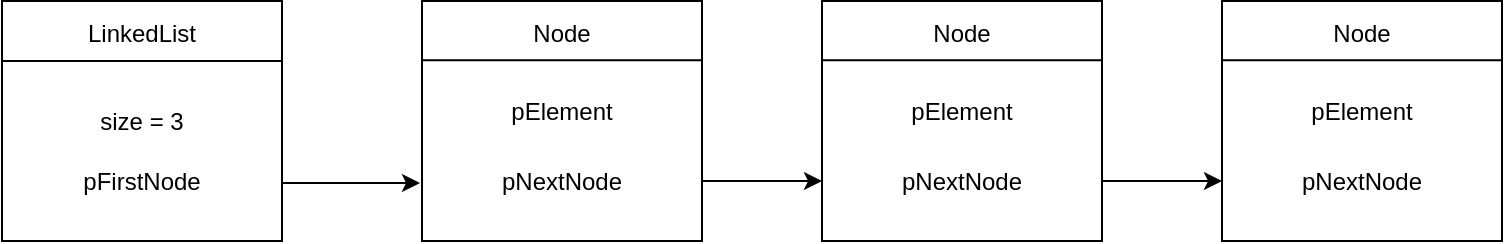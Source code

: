 <mxfile version="10.7.5" type="device"><diagram id="1UtmntfxwZzVO0VJ6rSV" name="Page-1"><mxGraphModel dx="887" dy="475" grid="1" gridSize="10" guides="1" tooltips="1" connect="1" arrows="1" fold="1" page="1" pageScale="1" pageWidth="827" pageHeight="1169" math="0" shadow="0"><root><mxCell id="0"/><mxCell id="1" parent="0"/><mxCell id="yC6ghsUQSGrP15_Ydz8M-1" value="" style="rounded=0;whiteSpace=wrap;html=1;" vertex="1" parent="1"><mxGeometry x="38" y="463.5" width="140" height="120" as="geometry"/></mxCell><mxCell id="yC6ghsUQSGrP15_Ydz8M-2" value="LinkedList&lt;br&gt;" style="text;html=1;strokeColor=none;fillColor=none;align=center;verticalAlign=middle;whiteSpace=wrap;rounded=0;" vertex="1" parent="1"><mxGeometry x="88" y="470" width="40" height="20" as="geometry"/></mxCell><mxCell id="yC6ghsUQSGrP15_Ydz8M-3" value="size = 3&lt;br&gt;" style="text;html=1;strokeColor=none;fillColor=none;align=center;verticalAlign=middle;whiteSpace=wrap;rounded=0;" vertex="1" parent="1"><mxGeometry x="83" y="513.5" width="50" height="20" as="geometry"/></mxCell><mxCell id="yC6ghsUQSGrP15_Ydz8M-5" value="pFirstNode" style="text;html=1;strokeColor=none;fillColor=none;align=center;verticalAlign=middle;whiteSpace=wrap;rounded=0;" vertex="1" parent="1"><mxGeometry x="88" y="543.5" width="40" height="20" as="geometry"/></mxCell><mxCell id="yC6ghsUQSGrP15_Ydz8M-7" value="" style="rounded=0;whiteSpace=wrap;html=1;" vertex="1" parent="1"><mxGeometry x="248" y="463.5" width="140" height="120" as="geometry"/></mxCell><mxCell id="yC6ghsUQSGrP15_Ydz8M-8" value="Node" style="text;html=1;strokeColor=none;fillColor=none;align=center;verticalAlign=middle;whiteSpace=wrap;rounded=0;" vertex="1" parent="1"><mxGeometry x="298" y="470" width="40" height="20" as="geometry"/></mxCell><mxCell id="yC6ghsUQSGrP15_Ydz8M-9" value="pElement" style="text;html=1;strokeColor=none;fillColor=none;align=center;verticalAlign=middle;whiteSpace=wrap;rounded=0;" vertex="1" parent="1"><mxGeometry x="298" y="508.5" width="40" height="20" as="geometry"/></mxCell><mxCell id="yC6ghsUQSGrP15_Ydz8M-10" value="pNextNode" style="text;html=1;strokeColor=none;fillColor=none;align=center;verticalAlign=middle;whiteSpace=wrap;rounded=0;" vertex="1" parent="1"><mxGeometry x="298" y="543.5" width="40" height="20" as="geometry"/></mxCell><mxCell id="yC6ghsUQSGrP15_Ydz8M-11" value="" style="endArrow=classic;html=1;" edge="1" parent="1"><mxGeometry width="50" height="50" relative="1" as="geometry"><mxPoint x="178" y="554.5" as="sourcePoint"/><mxPoint x="247" y="554.5" as="targetPoint"/></mxGeometry></mxCell><mxCell id="yC6ghsUQSGrP15_Ydz8M-12" value="" style="rounded=0;whiteSpace=wrap;html=1;" vertex="1" parent="1"><mxGeometry x="448" y="463.5" width="140" height="120" as="geometry"/></mxCell><mxCell id="yC6ghsUQSGrP15_Ydz8M-13" value="Node" style="text;html=1;strokeColor=none;fillColor=none;align=center;verticalAlign=middle;whiteSpace=wrap;rounded=0;" vertex="1" parent="1"><mxGeometry x="498" y="470" width="40" height="20" as="geometry"/></mxCell><mxCell id="yC6ghsUQSGrP15_Ydz8M-14" value="pElement" style="text;html=1;strokeColor=none;fillColor=none;align=center;verticalAlign=middle;whiteSpace=wrap;rounded=0;" vertex="1" parent="1"><mxGeometry x="498" y="508.5" width="40" height="20" as="geometry"/></mxCell><mxCell id="yC6ghsUQSGrP15_Ydz8M-15" value="pNextNode" style="text;html=1;strokeColor=none;fillColor=none;align=center;verticalAlign=middle;whiteSpace=wrap;rounded=0;" vertex="1" parent="1"><mxGeometry x="498" y="543.5" width="40" height="20" as="geometry"/></mxCell><mxCell id="yC6ghsUQSGrP15_Ydz8M-16" value="" style="endArrow=classic;html=1;exitX=1;exitY=0.75;exitDx=0;exitDy=0;entryX=0;entryY=0.75;entryDx=0;entryDy=0;" edge="1" parent="1" source="yC6ghsUQSGrP15_Ydz8M-7" target="yC6ghsUQSGrP15_Ydz8M-12"><mxGeometry width="50" height="50" relative="1" as="geometry"><mxPoint x="88" y="643.5" as="sourcePoint"/><mxPoint x="445" y="556.5" as="targetPoint"/></mxGeometry></mxCell><mxCell id="yC6ghsUQSGrP15_Ydz8M-18" value="" style="rounded=0;whiteSpace=wrap;html=1;" vertex="1" parent="1"><mxGeometry x="648" y="463.5" width="140" height="120" as="geometry"/></mxCell><mxCell id="yC6ghsUQSGrP15_Ydz8M-19" value="Node" style="text;html=1;strokeColor=none;fillColor=none;align=center;verticalAlign=middle;whiteSpace=wrap;rounded=0;" vertex="1" parent="1"><mxGeometry x="698" y="470" width="40" height="20" as="geometry"/></mxCell><mxCell id="yC6ghsUQSGrP15_Ydz8M-20" value="pElement" style="text;html=1;strokeColor=none;fillColor=none;align=center;verticalAlign=middle;whiteSpace=wrap;rounded=0;" vertex="1" parent="1"><mxGeometry x="698" y="508.5" width="40" height="20" as="geometry"/></mxCell><mxCell id="yC6ghsUQSGrP15_Ydz8M-21" value="pNextNode" style="text;html=1;strokeColor=none;fillColor=none;align=center;verticalAlign=middle;whiteSpace=wrap;rounded=0;" vertex="1" parent="1"><mxGeometry x="698" y="543.5" width="40" height="20" as="geometry"/></mxCell><mxCell id="yC6ghsUQSGrP15_Ydz8M-22" value="" style="endArrow=classic;html=1;exitX=1;exitY=0.75;exitDx=0;exitDy=0;entryX=0;entryY=0.75;entryDx=0;entryDy=0;" edge="1" parent="1" target="yC6ghsUQSGrP15_Ydz8M-18"><mxGeometry width="50" height="50" relative="1" as="geometry"><mxPoint x="588" y="553.5" as="sourcePoint"/><mxPoint x="645" y="556.5" as="targetPoint"/></mxGeometry></mxCell><mxCell id="yC6ghsUQSGrP15_Ydz8M-23" value="" style="endArrow=none;html=1;entryX=1;entryY=0.25;entryDx=0;entryDy=0;exitX=0;exitY=0.25;exitDx=0;exitDy=0;" edge="1" parent="1" source="yC6ghsUQSGrP15_Ydz8M-1" target="yC6ghsUQSGrP15_Ydz8M-1"><mxGeometry width="50" height="50" relative="1" as="geometry"><mxPoint x="35" y="494" as="sourcePoint"/><mxPoint x="177" y="510" as="targetPoint"/></mxGeometry></mxCell><mxCell id="yC6ghsUQSGrP15_Ydz8M-25" value="" style="endArrow=none;html=1;entryX=1;entryY=0.25;entryDx=0;entryDy=0;exitX=0;exitY=0.25;exitDx=0;exitDy=0;" edge="1" parent="1"><mxGeometry width="50" height="50" relative="1" as="geometry"><mxPoint x="248.143" y="493.071" as="sourcePoint"/><mxPoint x="388.143" y="493.071" as="targetPoint"/></mxGeometry></mxCell><mxCell id="yC6ghsUQSGrP15_Ydz8M-26" value="" style="endArrow=none;html=1;entryX=1;entryY=0.25;entryDx=0;entryDy=0;exitX=0;exitY=0.25;exitDx=0;exitDy=0;" edge="1" parent="1"><mxGeometry width="50" height="50" relative="1" as="geometry"><mxPoint x="448.143" y="493.071" as="sourcePoint"/><mxPoint x="588.143" y="493.071" as="targetPoint"/></mxGeometry></mxCell><mxCell id="yC6ghsUQSGrP15_Ydz8M-27" value="" style="endArrow=none;html=1;entryX=1;entryY=0.25;entryDx=0;entryDy=0;exitX=0;exitY=0.25;exitDx=0;exitDy=0;" edge="1" parent="1"><mxGeometry width="50" height="50" relative="1" as="geometry"><mxPoint x="648.143" y="493.071" as="sourcePoint"/><mxPoint x="788.143" y="493.071" as="targetPoint"/></mxGeometry></mxCell></root></mxGraphModel></diagram></mxfile>